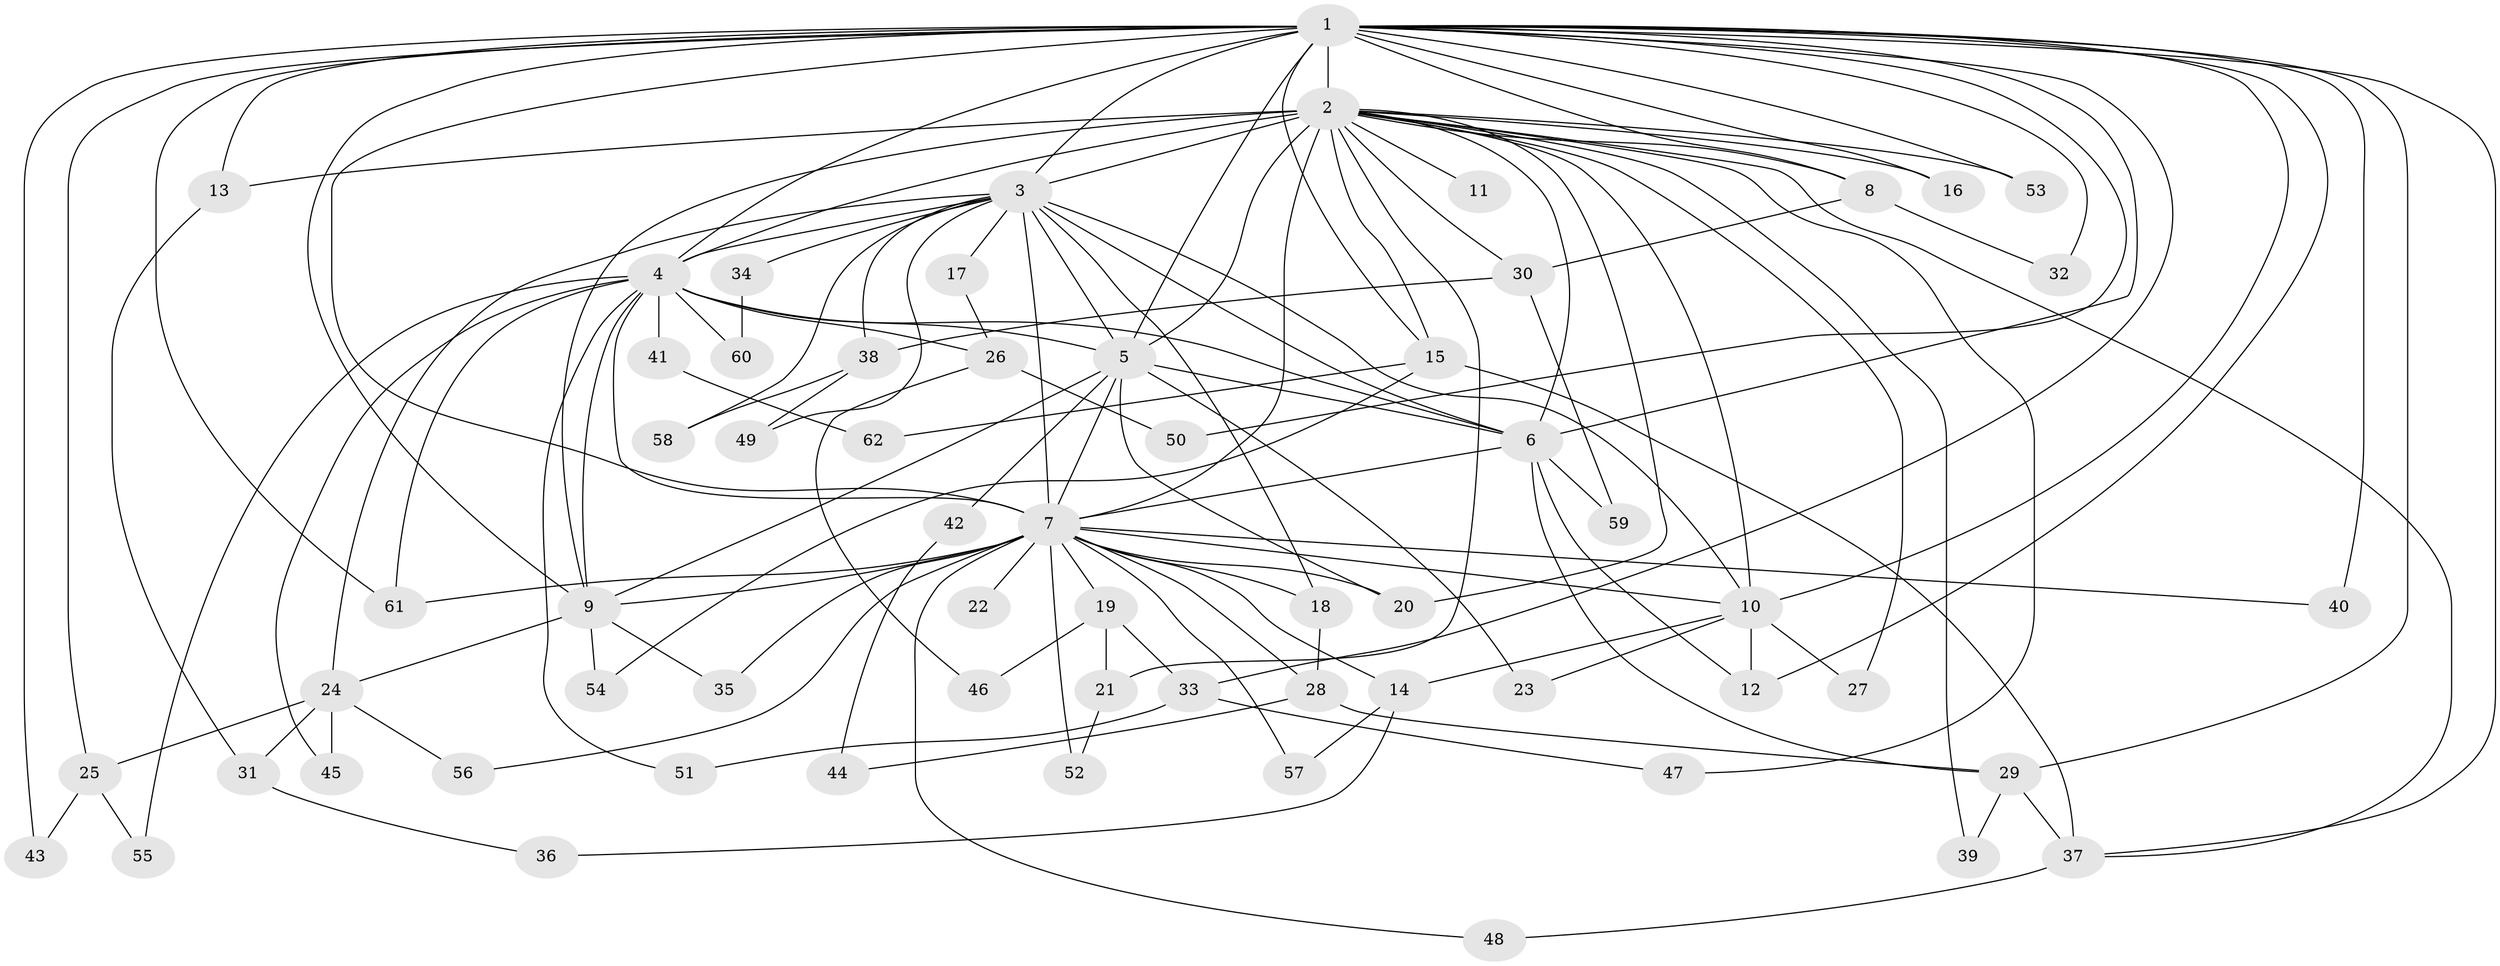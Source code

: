 // original degree distribution, {23: 0.011494252873563218, 15: 0.022988505747126436, 20: 0.011494252873563218, 17: 0.011494252873563218, 19: 0.022988505747126436, 13: 0.011494252873563218, 21: 0.011494252873563218, 22: 0.011494252873563218, 4: 0.13793103448275862, 6: 0.022988505747126436, 3: 0.1839080459770115, 8: 0.011494252873563218, 2: 0.5057471264367817, 5: 0.022988505747126436}
// Generated by graph-tools (version 1.1) at 2025/49/03/04/25 22:49:18]
// undirected, 62 vertices, 135 edges
graph export_dot {
  node [color=gray90,style=filled];
  1;
  2;
  3;
  4;
  5;
  6;
  7;
  8;
  9;
  10;
  11;
  12;
  13;
  14;
  15;
  16;
  17;
  18;
  19;
  20;
  21;
  22;
  23;
  24;
  25;
  26;
  27;
  28;
  29;
  30;
  31;
  32;
  33;
  34;
  35;
  36;
  37;
  38;
  39;
  40;
  41;
  42;
  43;
  44;
  45;
  46;
  47;
  48;
  49;
  50;
  51;
  52;
  53;
  54;
  55;
  56;
  57;
  58;
  59;
  60;
  61;
  62;
  1 -- 2 [weight=4.0];
  1 -- 3 [weight=2.0];
  1 -- 4 [weight=3.0];
  1 -- 5 [weight=2.0];
  1 -- 6 [weight=2.0];
  1 -- 7 [weight=4.0];
  1 -- 8 [weight=1.0];
  1 -- 9 [weight=1.0];
  1 -- 10 [weight=1.0];
  1 -- 12 [weight=2.0];
  1 -- 13 [weight=1.0];
  1 -- 15 [weight=1.0];
  1 -- 16 [weight=1.0];
  1 -- 25 [weight=1.0];
  1 -- 29 [weight=2.0];
  1 -- 32 [weight=1.0];
  1 -- 33 [weight=1.0];
  1 -- 37 [weight=1.0];
  1 -- 40 [weight=1.0];
  1 -- 43 [weight=1.0];
  1 -- 50 [weight=1.0];
  1 -- 53 [weight=1.0];
  1 -- 61 [weight=1.0];
  2 -- 3 [weight=2.0];
  2 -- 4 [weight=2.0];
  2 -- 5 [weight=3.0];
  2 -- 6 [weight=2.0];
  2 -- 7 [weight=4.0];
  2 -- 8 [weight=1.0];
  2 -- 9 [weight=1.0];
  2 -- 10 [weight=1.0];
  2 -- 11 [weight=2.0];
  2 -- 13 [weight=1.0];
  2 -- 15 [weight=1.0];
  2 -- 16 [weight=1.0];
  2 -- 20 [weight=1.0];
  2 -- 21 [weight=1.0];
  2 -- 27 [weight=1.0];
  2 -- 30 [weight=1.0];
  2 -- 37 [weight=1.0];
  2 -- 39 [weight=1.0];
  2 -- 47 [weight=1.0];
  2 -- 53 [weight=1.0];
  3 -- 4 [weight=1.0];
  3 -- 5 [weight=1.0];
  3 -- 6 [weight=1.0];
  3 -- 7 [weight=3.0];
  3 -- 10 [weight=1.0];
  3 -- 17 [weight=1.0];
  3 -- 18 [weight=1.0];
  3 -- 24 [weight=1.0];
  3 -- 34 [weight=1.0];
  3 -- 38 [weight=1.0];
  3 -- 49 [weight=1.0];
  3 -- 58 [weight=1.0];
  4 -- 5 [weight=1.0];
  4 -- 6 [weight=1.0];
  4 -- 7 [weight=2.0];
  4 -- 9 [weight=1.0];
  4 -- 26 [weight=1.0];
  4 -- 41 [weight=1.0];
  4 -- 45 [weight=1.0];
  4 -- 51 [weight=1.0];
  4 -- 55 [weight=1.0];
  4 -- 60 [weight=1.0];
  4 -- 61 [weight=1.0];
  5 -- 6 [weight=1.0];
  5 -- 7 [weight=2.0];
  5 -- 9 [weight=1.0];
  5 -- 20 [weight=1.0];
  5 -- 23 [weight=1.0];
  5 -- 42 [weight=1.0];
  6 -- 7 [weight=3.0];
  6 -- 12 [weight=1.0];
  6 -- 29 [weight=1.0];
  6 -- 59 [weight=1.0];
  7 -- 9 [weight=1.0];
  7 -- 10 [weight=1.0];
  7 -- 14 [weight=1.0];
  7 -- 18 [weight=1.0];
  7 -- 19 [weight=2.0];
  7 -- 20 [weight=1.0];
  7 -- 22 [weight=2.0];
  7 -- 28 [weight=1.0];
  7 -- 35 [weight=1.0];
  7 -- 40 [weight=2.0];
  7 -- 48 [weight=1.0];
  7 -- 52 [weight=1.0];
  7 -- 56 [weight=1.0];
  7 -- 57 [weight=1.0];
  7 -- 61 [weight=1.0];
  8 -- 30 [weight=1.0];
  8 -- 32 [weight=1.0];
  9 -- 24 [weight=1.0];
  9 -- 35 [weight=1.0];
  9 -- 54 [weight=1.0];
  10 -- 12 [weight=2.0];
  10 -- 14 [weight=1.0];
  10 -- 23 [weight=1.0];
  10 -- 27 [weight=1.0];
  13 -- 31 [weight=1.0];
  14 -- 36 [weight=1.0];
  14 -- 57 [weight=1.0];
  15 -- 37 [weight=1.0];
  15 -- 54 [weight=1.0];
  15 -- 62 [weight=1.0];
  17 -- 26 [weight=1.0];
  18 -- 28 [weight=1.0];
  19 -- 21 [weight=1.0];
  19 -- 33 [weight=1.0];
  19 -- 46 [weight=1.0];
  21 -- 52 [weight=1.0];
  24 -- 25 [weight=1.0];
  24 -- 31 [weight=1.0];
  24 -- 45 [weight=1.0];
  24 -- 56 [weight=1.0];
  25 -- 43 [weight=1.0];
  25 -- 55 [weight=1.0];
  26 -- 46 [weight=1.0];
  26 -- 50 [weight=1.0];
  28 -- 29 [weight=1.0];
  28 -- 44 [weight=1.0];
  29 -- 37 [weight=1.0];
  29 -- 39 [weight=1.0];
  30 -- 38 [weight=1.0];
  30 -- 59 [weight=1.0];
  31 -- 36 [weight=1.0];
  33 -- 47 [weight=1.0];
  33 -- 51 [weight=1.0];
  34 -- 60 [weight=1.0];
  37 -- 48 [weight=1.0];
  38 -- 49 [weight=1.0];
  38 -- 58 [weight=1.0];
  41 -- 62 [weight=1.0];
  42 -- 44 [weight=1.0];
}
